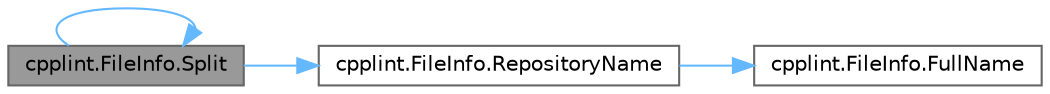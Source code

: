 digraph "cpplint.FileInfo.Split"
{
 // LATEX_PDF_SIZE
  bgcolor="transparent";
  edge [fontname=Helvetica,fontsize=10,labelfontname=Helvetica,labelfontsize=10];
  node [fontname=Helvetica,fontsize=10,shape=box,height=0.2,width=0.4];
  rankdir="LR";
  Node1 [id="Node000001",label="cpplint.FileInfo.Split",height=0.2,width=0.4,color="gray40", fillcolor="grey60", style="filled", fontcolor="black",tooltip=" "];
  Node1 -> Node2 [id="edge1_Node000001_Node000002",color="steelblue1",style="solid",tooltip=" "];
  Node2 [id="Node000002",label="cpplint.FileInfo.RepositoryName",height=0.2,width=0.4,color="grey40", fillcolor="white", style="filled",URL="$classcpplint_1_1_file_info.html#a714480dc56e24fd965f3273edfb1b268",tooltip=" "];
  Node2 -> Node3 [id="edge2_Node000002_Node000003",color="steelblue1",style="solid",tooltip=" "];
  Node3 [id="Node000003",label="cpplint.FileInfo.FullName",height=0.2,width=0.4,color="grey40", fillcolor="white", style="filled",URL="$classcpplint_1_1_file_info.html#a3e597152c0e09063f61a9fd82691991d",tooltip=" "];
  Node1 -> Node1 [id="edge3_Node000001_Node000001",color="steelblue1",style="solid",tooltip=" "];
}
